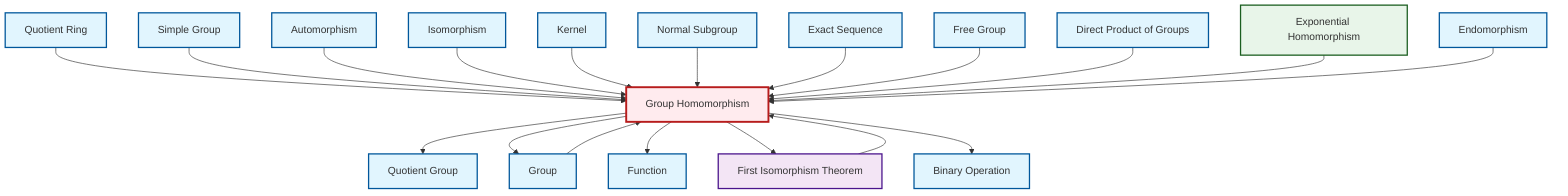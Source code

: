 graph TD
    classDef definition fill:#e1f5fe,stroke:#01579b,stroke-width:2px
    classDef theorem fill:#f3e5f5,stroke:#4a148c,stroke-width:2px
    classDef axiom fill:#fff3e0,stroke:#e65100,stroke-width:2px
    classDef example fill:#e8f5e9,stroke:#1b5e20,stroke-width:2px
    classDef current fill:#ffebee,stroke:#b71c1c,stroke-width:3px
    def-homomorphism["Group Homomorphism"]:::definition
    def-kernel["Kernel"]:::definition
    def-quotient-ring["Quotient Ring"]:::definition
    ex-exponential-homomorphism["Exponential Homomorphism"]:::example
    def-isomorphism["Isomorphism"]:::definition
    def-function["Function"]:::definition
    def-endomorphism["Endomorphism"]:::definition
    def-free-group["Free Group"]:::definition
    def-exact-sequence["Exact Sequence"]:::definition
    def-direct-product["Direct Product of Groups"]:::definition
    thm-first-isomorphism["First Isomorphism Theorem"]:::theorem
    def-automorphism["Automorphism"]:::definition
    def-normal-subgroup["Normal Subgroup"]:::definition
    def-group["Group"]:::definition
    def-quotient-group["Quotient Group"]:::definition
    def-binary-operation["Binary Operation"]:::definition
    def-simple-group["Simple Group"]:::definition
    def-quotient-ring --> def-homomorphism
    def-simple-group --> def-homomorphism
    def-automorphism --> def-homomorphism
    def-isomorphism --> def-homomorphism
    def-homomorphism --> def-quotient-group
    def-kernel --> def-homomorphism
    def-group --> def-homomorphism
    def-normal-subgroup --> def-homomorphism
    def-homomorphism --> def-group
    def-exact-sequence --> def-homomorphism
    thm-first-isomorphism --> def-homomorphism
    def-free-group --> def-homomorphism
    def-homomorphism --> def-function
    def-homomorphism --> thm-first-isomorphism
    def-homomorphism --> def-binary-operation
    def-direct-product --> def-homomorphism
    ex-exponential-homomorphism --> def-homomorphism
    def-endomorphism --> def-homomorphism
    class def-homomorphism current